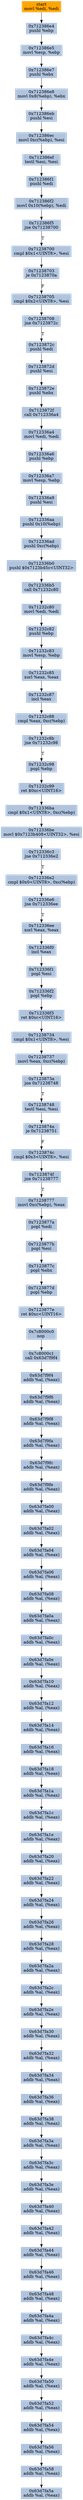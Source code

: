 digraph G {
node[shape=rectangle,style=filled,fillcolor=lightsteelblue,color=lightsteelblue]
bgcolor="transparent"
a0x712386e2movl_edi_edi[label="start\nmovl %edi, %edi",color="lightgrey",fillcolor="orange"];
a0x712386e4pushl_ebp[label="0x712386e4\npushl %ebp"];
a0x712386e5movl_esp_ebp[label="0x712386e5\nmovl %esp, %ebp"];
a0x712386e7pushl_ebx[label="0x712386e7\npushl %ebx"];
a0x712386e8movl_0x8ebp__ebx[label="0x712386e8\nmovl 0x8(%ebp), %ebx"];
a0x712386ebpushl_esi[label="0x712386eb\npushl %esi"];
a0x712386ecmovl_0xcebp__esi[label="0x712386ec\nmovl 0xc(%ebp), %esi"];
a0x712386eftestl_esi_esi[label="0x712386ef\ntestl %esi, %esi"];
a0x712386f1pushl_edi[label="0x712386f1\npushl %edi"];
a0x712386f2movl_0x10ebp__edi[label="0x712386f2\nmovl 0x10(%ebp), %edi"];
a0x712386f5jne_0x71238700[label="0x712386f5\njne 0x71238700"];
a0x71238700cmpl_0x1UINT8_esi[label="0x71238700\ncmpl $0x1<UINT8>, %esi"];
a0x71238703je_0x7123870a[label="0x71238703\nje 0x7123870a"];
a0x71238705cmpl_0x2UINT8_esi[label="0x71238705\ncmpl $0x2<UINT8>, %esi"];
a0x71238708jne_0x7123872c[label="0x71238708\njne 0x7123872c"];
a0x7123872cpushl_edi[label="0x7123872c\npushl %edi"];
a0x7123872dpushl_esi[label="0x7123872d\npushl %esi"];
a0x7123872epushl_ebx[label="0x7123872e\npushl %ebx"];
a0x7123872fcall_0x712336a4[label="0x7123872f\ncall 0x712336a4"];
a0x712336a4movl_edi_edi[label="0x712336a4\nmovl %edi, %edi"];
a0x712336a6pushl_ebp[label="0x712336a6\npushl %ebp"];
a0x712336a7movl_esp_ebp[label="0x712336a7\nmovl %esp, %ebp"];
a0x712336a9pushl_esi[label="0x712336a9\npushl %esi"];
a0x712336aapushl_0x10ebp_[label="0x712336aa\npushl 0x10(%ebp)"];
a0x712336adpushl_0xcebp_[label="0x712336ad\npushl 0xc(%ebp)"];
a0x712336b0pushl_0x7123b45cUINT32[label="0x712336b0\npushl $0x7123b45c<UINT32>"];
a0x712336b5call_0x71232c80[label="0x712336b5\ncall 0x71232c80"];
a0x71232c80movl_edi_edi[label="0x71232c80\nmovl %edi, %edi"];
a0x71232c82pushl_ebp[label="0x71232c82\npushl %ebp"];
a0x71232c83movl_esp_ebp[label="0x71232c83\nmovl %esp, %ebp"];
a0x71232c85xorl_eax_eax[label="0x71232c85\nxorl %eax, %eax"];
a0x71232c87incl_eax[label="0x71232c87\nincl %eax"];
a0x71232c88cmpl_eax_0xcebp_[label="0x71232c88\ncmpl %eax, 0xc(%ebp)"];
a0x71232c8bjne_0x71232c98[label="0x71232c8b\njne 0x71232c98"];
a0x71232c98popl_ebp[label="0x71232c98\npopl %ebp"];
a0x71232c99ret_0xcUINT16[label="0x71232c99\nret $0xc<UINT16>"];
a0x712336bacmpl_0x1UINT8_0xcebp_[label="0x712336ba\ncmpl $0x1<UINT8>, 0xc(%ebp)"];
a0x712336bemovl_0x7123b408UINT32_esi[label="0x712336be\nmovl $0x7123b408<UINT32>, %esi"];
a0x712336c3jne_0x712336e2[label="0x712336c3\njne 0x712336e2"];
a0x712336e2cmpl_0x0UINT8_0xcebp_[label="0x712336e2\ncmpl $0x0<UINT8>, 0xc(%ebp)"];
a0x712336e6jne_0x712336ee[label="0x712336e6\njne 0x712336ee"];
a0x712336eexorl_eax_eax[label="0x712336ee\nxorl %eax, %eax"];
a0x712336f0incl_eax[label="0x712336f0\nincl %eax"];
a0x712336f1popl_esi[label="0x712336f1\npopl %esi"];
a0x712336f2popl_ebp[label="0x712336f2\npopl %ebp"];
a0x712336f3ret_0xcUINT16[label="0x712336f3\nret $0xc<UINT16>"];
a0x71238734cmpl_0x1UINT8_esi[label="0x71238734\ncmpl $0x1<UINT8>, %esi"];
a0x71238737movl_eax_0xcebp_[label="0x71238737\nmovl %eax, 0xc(%ebp)"];
a0x7123873ajne_0x71238748[label="0x7123873a\njne 0x71238748"];
a0x71238748testl_esi_esi[label="0x71238748\ntestl %esi, %esi"];
a0x7123874aje_0x71238751[label="0x7123874a\nje 0x71238751"];
a0x7123874ccmpl_0x3UINT8_esi[label="0x7123874c\ncmpl $0x3<UINT8>, %esi"];
a0x7123874fjne_0x71238777[label="0x7123874f\njne 0x71238777"];
a0x71238777movl_0xcebp__eax[label="0x71238777\nmovl 0xc(%ebp), %eax"];
a0x7123877apopl_edi[label="0x7123877a\npopl %edi"];
a0x7123877bpopl_esi[label="0x7123877b\npopl %esi"];
a0x7123877cpopl_ebx[label="0x7123877c\npopl %ebx"];
a0x7123877dpopl_ebp[label="0x7123877d\npopl %ebp"];
a0x7123877eret_0xcUINT16[label="0x7123877e\nret $0xc<UINT16>"];
a0x7c8000c0nop_[label="0x7c8000c0\nnop "];
a0x7c8000c1call_0x63d7f9f4[label="0x7c8000c1\ncall 0x63d7f9f4"];
a0x63d7f9f4addb_al_eax_[label="0x63d7f9f4\naddb %al, (%eax)"];
a0x63d7f9f6addb_al_eax_[label="0x63d7f9f6\naddb %al, (%eax)"];
a0x63d7f9f8addb_al_eax_[label="0x63d7f9f8\naddb %al, (%eax)"];
a0x63d7f9faaddb_al_eax_[label="0x63d7f9fa\naddb %al, (%eax)"];
a0x63d7f9fcaddb_al_eax_[label="0x63d7f9fc\naddb %al, (%eax)"];
a0x63d7f9feaddb_al_eax_[label="0x63d7f9fe\naddb %al, (%eax)"];
a0x63d7fa00addb_al_eax_[label="0x63d7fa00\naddb %al, (%eax)"];
a0x63d7fa02addb_al_eax_[label="0x63d7fa02\naddb %al, (%eax)"];
a0x63d7fa04addb_al_eax_[label="0x63d7fa04\naddb %al, (%eax)"];
a0x63d7fa06addb_al_eax_[label="0x63d7fa06\naddb %al, (%eax)"];
a0x63d7fa08addb_al_eax_[label="0x63d7fa08\naddb %al, (%eax)"];
a0x63d7fa0aaddb_al_eax_[label="0x63d7fa0a\naddb %al, (%eax)"];
a0x63d7fa0caddb_al_eax_[label="0x63d7fa0c\naddb %al, (%eax)"];
a0x63d7fa0eaddb_al_eax_[label="0x63d7fa0e\naddb %al, (%eax)"];
a0x63d7fa10addb_al_eax_[label="0x63d7fa10\naddb %al, (%eax)"];
a0x63d7fa12addb_al_eax_[label="0x63d7fa12\naddb %al, (%eax)"];
a0x63d7fa14addb_al_eax_[label="0x63d7fa14\naddb %al, (%eax)"];
a0x63d7fa16addb_al_eax_[label="0x63d7fa16\naddb %al, (%eax)"];
a0x63d7fa18addb_al_eax_[label="0x63d7fa18\naddb %al, (%eax)"];
a0x63d7fa1aaddb_al_eax_[label="0x63d7fa1a\naddb %al, (%eax)"];
a0x63d7fa1caddb_al_eax_[label="0x63d7fa1c\naddb %al, (%eax)"];
a0x63d7fa1eaddb_al_eax_[label="0x63d7fa1e\naddb %al, (%eax)"];
a0x63d7fa20addb_al_eax_[label="0x63d7fa20\naddb %al, (%eax)"];
a0x63d7fa22addb_al_eax_[label="0x63d7fa22\naddb %al, (%eax)"];
a0x63d7fa24addb_al_eax_[label="0x63d7fa24\naddb %al, (%eax)"];
a0x63d7fa26addb_al_eax_[label="0x63d7fa26\naddb %al, (%eax)"];
a0x63d7fa28addb_al_eax_[label="0x63d7fa28\naddb %al, (%eax)"];
a0x63d7fa2aaddb_al_eax_[label="0x63d7fa2a\naddb %al, (%eax)"];
a0x63d7fa2caddb_al_eax_[label="0x63d7fa2c\naddb %al, (%eax)"];
a0x63d7fa2eaddb_al_eax_[label="0x63d7fa2e\naddb %al, (%eax)"];
a0x63d7fa30addb_al_eax_[label="0x63d7fa30\naddb %al, (%eax)"];
a0x63d7fa32addb_al_eax_[label="0x63d7fa32\naddb %al, (%eax)"];
a0x63d7fa34addb_al_eax_[label="0x63d7fa34\naddb %al, (%eax)"];
a0x63d7fa36addb_al_eax_[label="0x63d7fa36\naddb %al, (%eax)"];
a0x63d7fa38addb_al_eax_[label="0x63d7fa38\naddb %al, (%eax)"];
a0x63d7fa3aaddb_al_eax_[label="0x63d7fa3a\naddb %al, (%eax)"];
a0x63d7fa3caddb_al_eax_[label="0x63d7fa3c\naddb %al, (%eax)"];
a0x63d7fa3eaddb_al_eax_[label="0x63d7fa3e\naddb %al, (%eax)"];
a0x63d7fa40addb_al_eax_[label="0x63d7fa40\naddb %al, (%eax)"];
a0x63d7fa42addb_al_eax_[label="0x63d7fa42\naddb %al, (%eax)"];
a0x63d7fa44addb_al_eax_[label="0x63d7fa44\naddb %al, (%eax)"];
a0x63d7fa46addb_al_eax_[label="0x63d7fa46\naddb %al, (%eax)"];
a0x63d7fa48addb_al_eax_[label="0x63d7fa48\naddb %al, (%eax)"];
a0x63d7fa4aaddb_al_eax_[label="0x63d7fa4a\naddb %al, (%eax)"];
a0x63d7fa4caddb_al_eax_[label="0x63d7fa4c\naddb %al, (%eax)"];
a0x63d7fa4eaddb_al_eax_[label="0x63d7fa4e\naddb %al, (%eax)"];
a0x63d7fa50addb_al_eax_[label="0x63d7fa50\naddb %al, (%eax)"];
a0x63d7fa52addb_al_eax_[label="0x63d7fa52\naddb %al, (%eax)"];
a0x63d7fa54addb_al_eax_[label="0x63d7fa54\naddb %al, (%eax)"];
a0x63d7fa56addb_al_eax_[label="0x63d7fa56\naddb %al, (%eax)"];
a0x63d7fa58addb_al_eax_[label="0x63d7fa58\naddb %al, (%eax)"];
a0x63d7fa5aaddb_al_eax_[label="0x63d7fa5a\naddb %al, (%eax)"];
a0x712386e2movl_edi_edi -> a0x712386e4pushl_ebp [color="#000000"];
a0x712386e4pushl_ebp -> a0x712386e5movl_esp_ebp [color="#000000"];
a0x712386e5movl_esp_ebp -> a0x712386e7pushl_ebx [color="#000000"];
a0x712386e7pushl_ebx -> a0x712386e8movl_0x8ebp__ebx [color="#000000"];
a0x712386e8movl_0x8ebp__ebx -> a0x712386ebpushl_esi [color="#000000"];
a0x712386ebpushl_esi -> a0x712386ecmovl_0xcebp__esi [color="#000000"];
a0x712386ecmovl_0xcebp__esi -> a0x712386eftestl_esi_esi [color="#000000"];
a0x712386eftestl_esi_esi -> a0x712386f1pushl_edi [color="#000000"];
a0x712386f1pushl_edi -> a0x712386f2movl_0x10ebp__edi [color="#000000"];
a0x712386f2movl_0x10ebp__edi -> a0x712386f5jne_0x71238700 [color="#000000"];
a0x712386f5jne_0x71238700 -> a0x71238700cmpl_0x1UINT8_esi [color="#000000",label="T"];
a0x71238700cmpl_0x1UINT8_esi -> a0x71238703je_0x7123870a [color="#000000"];
a0x71238703je_0x7123870a -> a0x71238705cmpl_0x2UINT8_esi [color="#000000",label="F"];
a0x71238705cmpl_0x2UINT8_esi -> a0x71238708jne_0x7123872c [color="#000000"];
a0x71238708jne_0x7123872c -> a0x7123872cpushl_edi [color="#000000",label="T"];
a0x7123872cpushl_edi -> a0x7123872dpushl_esi [color="#000000"];
a0x7123872dpushl_esi -> a0x7123872epushl_ebx [color="#000000"];
a0x7123872epushl_ebx -> a0x7123872fcall_0x712336a4 [color="#000000"];
a0x7123872fcall_0x712336a4 -> a0x712336a4movl_edi_edi [color="#000000"];
a0x712336a4movl_edi_edi -> a0x712336a6pushl_ebp [color="#000000"];
a0x712336a6pushl_ebp -> a0x712336a7movl_esp_ebp [color="#000000"];
a0x712336a7movl_esp_ebp -> a0x712336a9pushl_esi [color="#000000"];
a0x712336a9pushl_esi -> a0x712336aapushl_0x10ebp_ [color="#000000"];
a0x712336aapushl_0x10ebp_ -> a0x712336adpushl_0xcebp_ [color="#000000"];
a0x712336adpushl_0xcebp_ -> a0x712336b0pushl_0x7123b45cUINT32 [color="#000000"];
a0x712336b0pushl_0x7123b45cUINT32 -> a0x712336b5call_0x71232c80 [color="#000000"];
a0x712336b5call_0x71232c80 -> a0x71232c80movl_edi_edi [color="#000000"];
a0x71232c80movl_edi_edi -> a0x71232c82pushl_ebp [color="#000000"];
a0x71232c82pushl_ebp -> a0x71232c83movl_esp_ebp [color="#000000"];
a0x71232c83movl_esp_ebp -> a0x71232c85xorl_eax_eax [color="#000000"];
a0x71232c85xorl_eax_eax -> a0x71232c87incl_eax [color="#000000"];
a0x71232c87incl_eax -> a0x71232c88cmpl_eax_0xcebp_ [color="#000000"];
a0x71232c88cmpl_eax_0xcebp_ -> a0x71232c8bjne_0x71232c98 [color="#000000"];
a0x71232c8bjne_0x71232c98 -> a0x71232c98popl_ebp [color="#000000",label="T"];
a0x71232c98popl_ebp -> a0x71232c99ret_0xcUINT16 [color="#000000"];
a0x71232c99ret_0xcUINT16 -> a0x712336bacmpl_0x1UINT8_0xcebp_ [color="#000000"];
a0x712336bacmpl_0x1UINT8_0xcebp_ -> a0x712336bemovl_0x7123b408UINT32_esi [color="#000000"];
a0x712336bemovl_0x7123b408UINT32_esi -> a0x712336c3jne_0x712336e2 [color="#000000"];
a0x712336c3jne_0x712336e2 -> a0x712336e2cmpl_0x0UINT8_0xcebp_ [color="#000000",label="T"];
a0x712336e2cmpl_0x0UINT8_0xcebp_ -> a0x712336e6jne_0x712336ee [color="#000000"];
a0x712336e6jne_0x712336ee -> a0x712336eexorl_eax_eax [color="#000000",label="T"];
a0x712336eexorl_eax_eax -> a0x712336f0incl_eax [color="#000000"];
a0x712336f0incl_eax -> a0x712336f1popl_esi [color="#000000"];
a0x712336f1popl_esi -> a0x712336f2popl_ebp [color="#000000"];
a0x712336f2popl_ebp -> a0x712336f3ret_0xcUINT16 [color="#000000"];
a0x712336f3ret_0xcUINT16 -> a0x71238734cmpl_0x1UINT8_esi [color="#000000"];
a0x71238734cmpl_0x1UINT8_esi -> a0x71238737movl_eax_0xcebp_ [color="#000000"];
a0x71238737movl_eax_0xcebp_ -> a0x7123873ajne_0x71238748 [color="#000000"];
a0x7123873ajne_0x71238748 -> a0x71238748testl_esi_esi [color="#000000",label="T"];
a0x71238748testl_esi_esi -> a0x7123874aje_0x71238751 [color="#000000"];
a0x7123874aje_0x71238751 -> a0x7123874ccmpl_0x3UINT8_esi [color="#000000",label="F"];
a0x7123874ccmpl_0x3UINT8_esi -> a0x7123874fjne_0x71238777 [color="#000000"];
a0x7123874fjne_0x71238777 -> a0x71238777movl_0xcebp__eax [color="#000000",label="T"];
a0x71238777movl_0xcebp__eax -> a0x7123877apopl_edi [color="#000000"];
a0x7123877apopl_edi -> a0x7123877bpopl_esi [color="#000000"];
a0x7123877bpopl_esi -> a0x7123877cpopl_ebx [color="#000000"];
a0x7123877cpopl_ebx -> a0x7123877dpopl_ebp [color="#000000"];
a0x7123877dpopl_ebp -> a0x7123877eret_0xcUINT16 [color="#000000"];
a0x7123877eret_0xcUINT16 -> a0x7c8000c0nop_ [color="#000000"];
a0x7c8000c0nop_ -> a0x7c8000c1call_0x63d7f9f4 [color="#000000"];
a0x7c8000c1call_0x63d7f9f4 -> a0x63d7f9f4addb_al_eax_ [color="#000000"];
a0x63d7f9f4addb_al_eax_ -> a0x63d7f9f6addb_al_eax_ [color="#000000"];
a0x63d7f9f6addb_al_eax_ -> a0x63d7f9f8addb_al_eax_ [color="#000000"];
a0x63d7f9f8addb_al_eax_ -> a0x63d7f9faaddb_al_eax_ [color="#000000"];
a0x63d7f9faaddb_al_eax_ -> a0x63d7f9fcaddb_al_eax_ [color="#000000"];
a0x63d7f9fcaddb_al_eax_ -> a0x63d7f9feaddb_al_eax_ [color="#000000"];
a0x63d7f9feaddb_al_eax_ -> a0x63d7fa00addb_al_eax_ [color="#000000"];
a0x63d7fa00addb_al_eax_ -> a0x63d7fa02addb_al_eax_ [color="#000000"];
a0x63d7fa02addb_al_eax_ -> a0x63d7fa04addb_al_eax_ [color="#000000"];
a0x63d7fa04addb_al_eax_ -> a0x63d7fa06addb_al_eax_ [color="#000000"];
a0x63d7fa06addb_al_eax_ -> a0x63d7fa08addb_al_eax_ [color="#000000"];
a0x63d7fa08addb_al_eax_ -> a0x63d7fa0aaddb_al_eax_ [color="#000000"];
a0x63d7fa0aaddb_al_eax_ -> a0x63d7fa0caddb_al_eax_ [color="#000000"];
a0x63d7fa0caddb_al_eax_ -> a0x63d7fa0eaddb_al_eax_ [color="#000000"];
a0x63d7fa0eaddb_al_eax_ -> a0x63d7fa10addb_al_eax_ [color="#000000"];
a0x63d7fa10addb_al_eax_ -> a0x63d7fa12addb_al_eax_ [color="#000000"];
a0x63d7fa12addb_al_eax_ -> a0x63d7fa14addb_al_eax_ [color="#000000"];
a0x63d7fa14addb_al_eax_ -> a0x63d7fa16addb_al_eax_ [color="#000000"];
a0x63d7fa16addb_al_eax_ -> a0x63d7fa18addb_al_eax_ [color="#000000"];
a0x63d7fa18addb_al_eax_ -> a0x63d7fa1aaddb_al_eax_ [color="#000000"];
a0x63d7fa1aaddb_al_eax_ -> a0x63d7fa1caddb_al_eax_ [color="#000000"];
a0x63d7fa1caddb_al_eax_ -> a0x63d7fa1eaddb_al_eax_ [color="#000000"];
a0x63d7fa1eaddb_al_eax_ -> a0x63d7fa20addb_al_eax_ [color="#000000"];
a0x63d7fa20addb_al_eax_ -> a0x63d7fa22addb_al_eax_ [color="#000000"];
a0x63d7fa22addb_al_eax_ -> a0x63d7fa24addb_al_eax_ [color="#000000"];
a0x63d7fa24addb_al_eax_ -> a0x63d7fa26addb_al_eax_ [color="#000000"];
a0x63d7fa26addb_al_eax_ -> a0x63d7fa28addb_al_eax_ [color="#000000"];
a0x63d7fa28addb_al_eax_ -> a0x63d7fa2aaddb_al_eax_ [color="#000000"];
a0x63d7fa2aaddb_al_eax_ -> a0x63d7fa2caddb_al_eax_ [color="#000000"];
a0x63d7fa2caddb_al_eax_ -> a0x63d7fa2eaddb_al_eax_ [color="#000000"];
a0x63d7fa2eaddb_al_eax_ -> a0x63d7fa30addb_al_eax_ [color="#000000"];
a0x63d7fa30addb_al_eax_ -> a0x63d7fa32addb_al_eax_ [color="#000000"];
a0x63d7fa32addb_al_eax_ -> a0x63d7fa34addb_al_eax_ [color="#000000"];
a0x63d7fa34addb_al_eax_ -> a0x63d7fa36addb_al_eax_ [color="#000000"];
a0x63d7fa36addb_al_eax_ -> a0x63d7fa38addb_al_eax_ [color="#000000"];
a0x63d7fa38addb_al_eax_ -> a0x63d7fa3aaddb_al_eax_ [color="#000000"];
a0x63d7fa3aaddb_al_eax_ -> a0x63d7fa3caddb_al_eax_ [color="#000000"];
a0x63d7fa3caddb_al_eax_ -> a0x63d7fa3eaddb_al_eax_ [color="#000000"];
a0x63d7fa3eaddb_al_eax_ -> a0x63d7fa40addb_al_eax_ [color="#000000"];
a0x63d7fa40addb_al_eax_ -> a0x63d7fa42addb_al_eax_ [color="#000000"];
a0x63d7fa42addb_al_eax_ -> a0x63d7fa44addb_al_eax_ [color="#000000"];
a0x63d7fa44addb_al_eax_ -> a0x63d7fa46addb_al_eax_ [color="#000000"];
a0x63d7fa46addb_al_eax_ -> a0x63d7fa48addb_al_eax_ [color="#000000"];
a0x63d7fa48addb_al_eax_ -> a0x63d7fa4aaddb_al_eax_ [color="#000000"];
a0x63d7fa4aaddb_al_eax_ -> a0x63d7fa4caddb_al_eax_ [color="#000000"];
a0x63d7fa4caddb_al_eax_ -> a0x63d7fa4eaddb_al_eax_ [color="#000000"];
a0x63d7fa4eaddb_al_eax_ -> a0x63d7fa50addb_al_eax_ [color="#000000"];
a0x63d7fa50addb_al_eax_ -> a0x63d7fa52addb_al_eax_ [color="#000000"];
a0x63d7fa52addb_al_eax_ -> a0x63d7fa54addb_al_eax_ [color="#000000"];
a0x63d7fa54addb_al_eax_ -> a0x63d7fa56addb_al_eax_ [color="#000000"];
a0x63d7fa56addb_al_eax_ -> a0x63d7fa58addb_al_eax_ [color="#000000"];
a0x63d7fa58addb_al_eax_ -> a0x63d7fa5aaddb_al_eax_ [color="#000000"];
}
